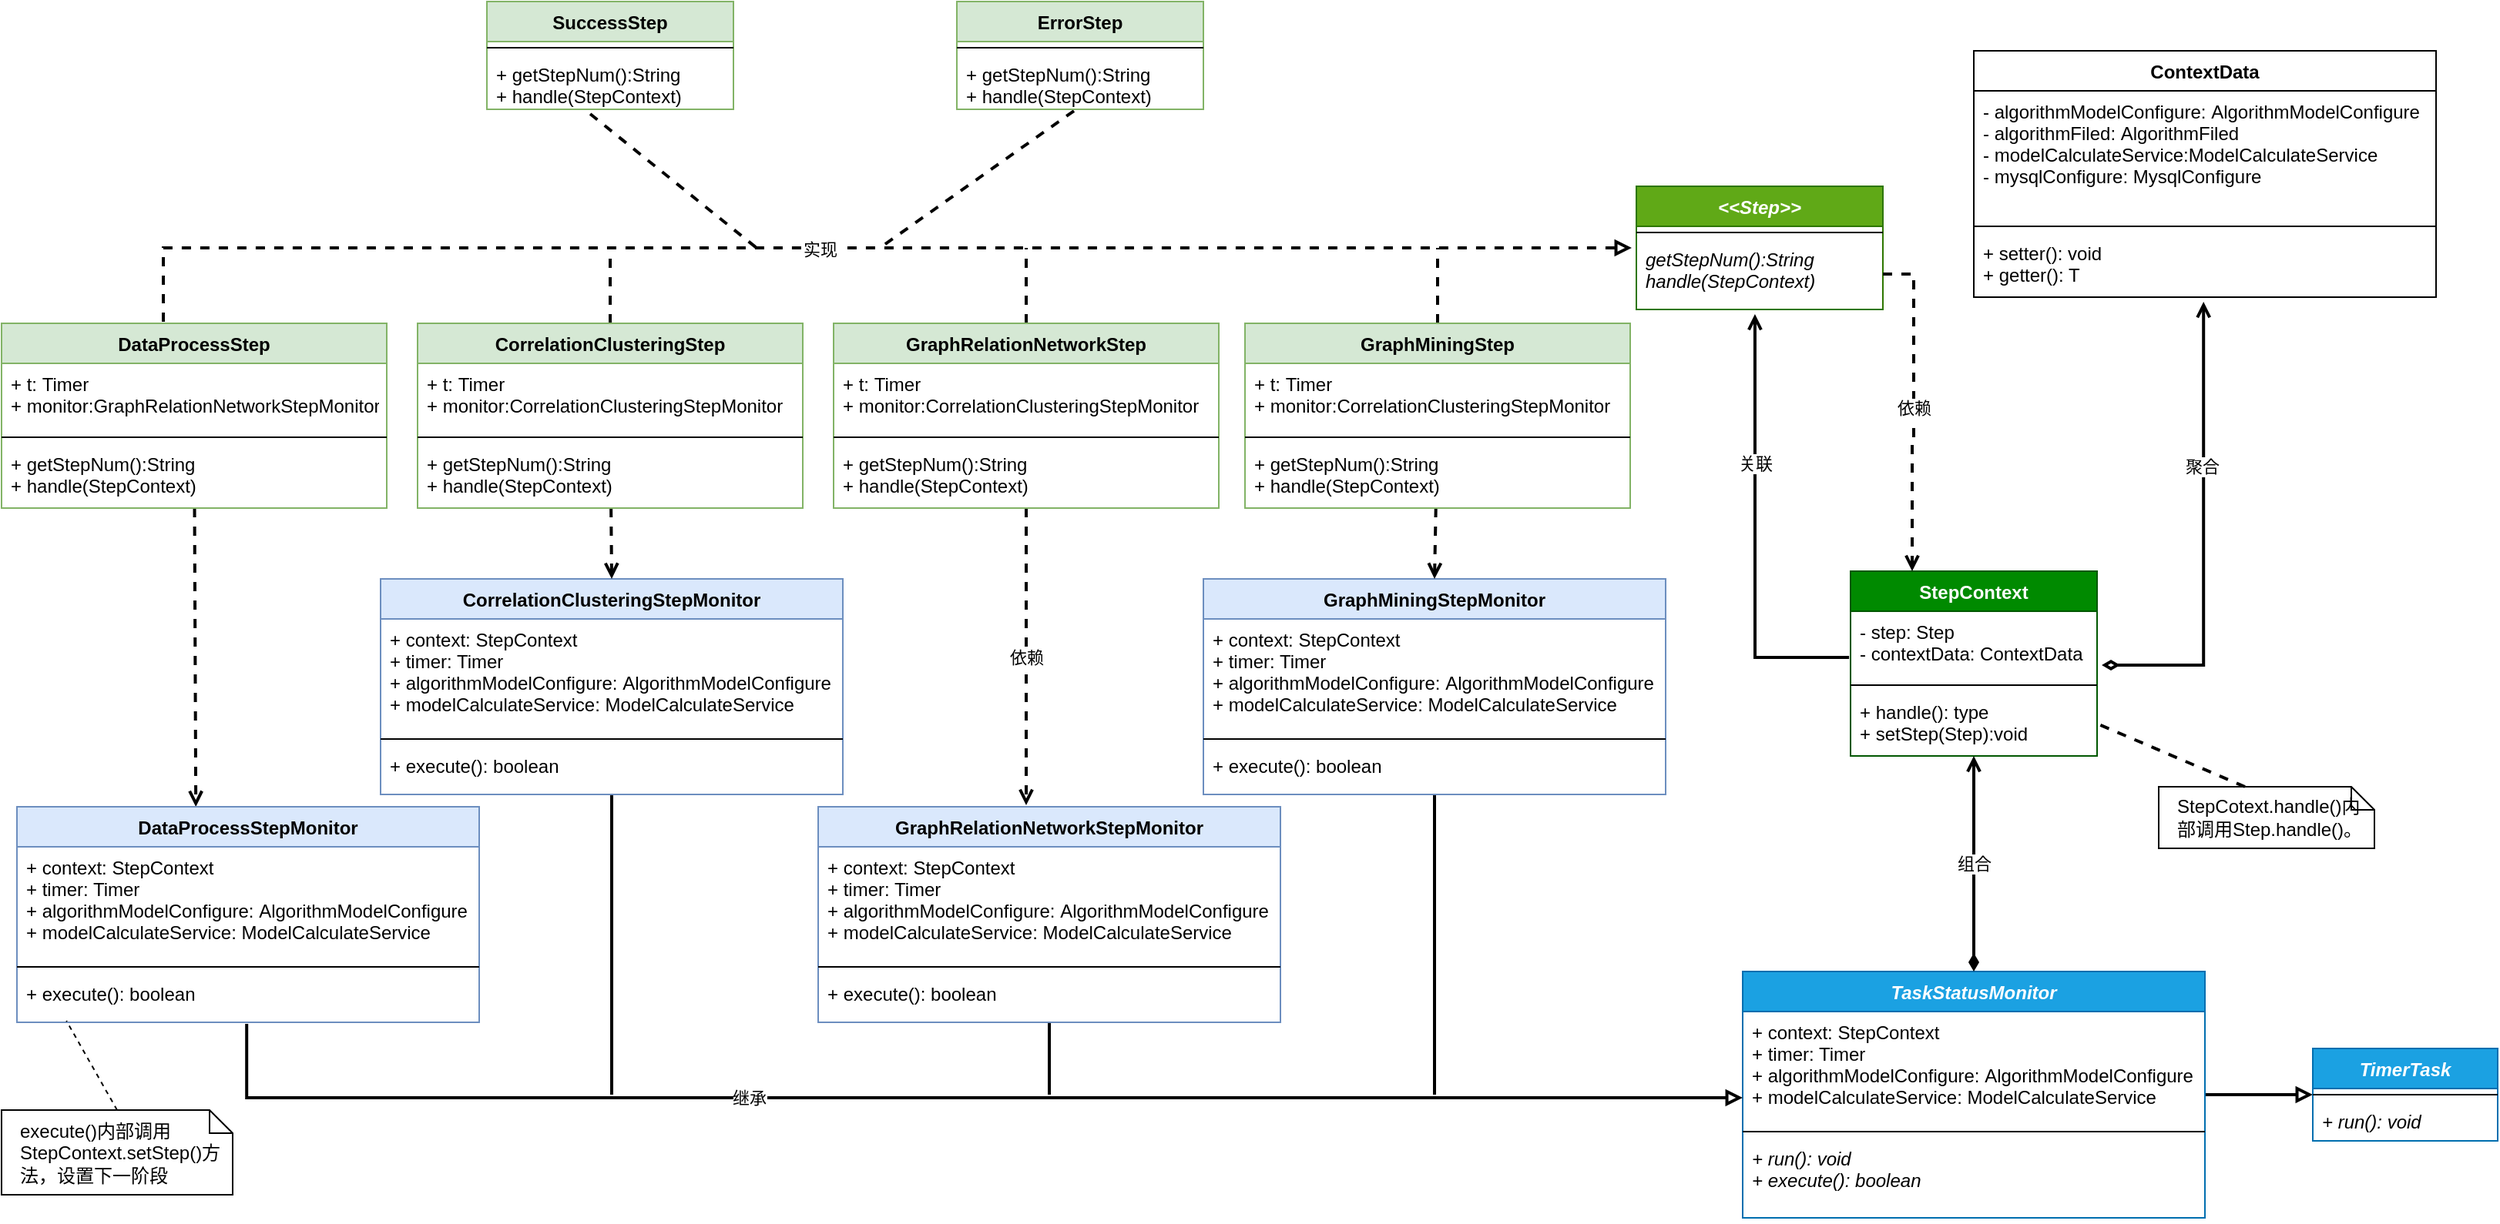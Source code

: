 <mxfile version="12.9.11" type="github">
  <diagram id="ayey3KlVrD0ILfc367-J" name="第 1 页">
    <mxGraphModel dx="786" dy="514" grid="1" gridSize="10" guides="1" tooltips="1" connect="1" arrows="1" fold="1" page="1" pageScale="1" pageWidth="827" pageHeight="1169" math="0" shadow="0">
      <root>
        <mxCell id="0" />
        <mxCell id="1" parent="0" />
        <mxCell id="JtvI3fdrLGXxT-ijpQSm-1" style="rounded=0;orthogonalLoop=1;jettySize=auto;html=1;dashed=1;endArrow=block;endFill=0;strokeWidth=2;edgeStyle=orthogonalEdgeStyle;exitX=0.42;exitY=-0.008;exitDx=0;exitDy=0;exitPerimeter=0;entryX=-0.019;entryY=0.109;entryDx=0;entryDy=0;entryPerimeter=0;" edge="1" parent="1" source="JtvI3fdrLGXxT-ijpQSm-45" target="JtvI3fdrLGXxT-ijpQSm-27">
          <mxGeometry relative="1" as="geometry">
            <mxPoint x="130" y="160" as="sourcePoint" />
            <Array as="points">
              <mxPoint x="125" y="220" />
            </Array>
            <mxPoint x="1050" y="220" as="targetPoint" />
          </mxGeometry>
        </mxCell>
        <mxCell id="JtvI3fdrLGXxT-ijpQSm-126" value="实现" style="edgeLabel;html=1;align=center;verticalAlign=middle;resizable=0;points=[];" vertex="1" connectable="0" parent="JtvI3fdrLGXxT-ijpQSm-1">
          <mxGeometry x="0.345" y="4" relative="1" as="geometry">
            <mxPoint x="-199.96" y="4.65" as="offset" />
          </mxGeometry>
        </mxCell>
        <mxCell id="JtvI3fdrLGXxT-ijpQSm-2" value="关联" style="rounded=0;orthogonalLoop=1;jettySize=auto;html=1;entryX=0.481;entryY=1.065;entryDx=0;entryDy=0;endArrow=open;endFill=0;exitX=-0.006;exitY=0.682;exitDx=0;exitDy=0;startArrow=none;startFill=0;strokeWidth=2;exitPerimeter=0;entryPerimeter=0;edgeStyle=orthogonalEdgeStyle;" edge="1" parent="1" source="JtvI3fdrLGXxT-ijpQSm-29" target="JtvI3fdrLGXxT-ijpQSm-27">
          <mxGeometry x="0.317" relative="1" as="geometry">
            <mxPoint x="1161" y="75" as="sourcePoint" />
            <mxPoint x="640" y="99" as="targetPoint" />
            <Array as="points">
              <mxPoint x="1158" y="486" />
            </Array>
            <mxPoint as="offset" />
          </mxGeometry>
        </mxCell>
        <mxCell id="JtvI3fdrLGXxT-ijpQSm-3" style="rounded=0;orthogonalLoop=1;jettySize=auto;html=1;startArrow=diamondThin;startFill=0;endArrow=open;endFill=0;strokeWidth=2;entryX=0.497;entryY=1.071;entryDx=0;entryDy=0;entryPerimeter=0;exitX=1.019;exitY=0.795;exitDx=0;exitDy=0;exitPerimeter=0;edgeStyle=orthogonalEdgeStyle;" edge="1" parent="1" source="JtvI3fdrLGXxT-ijpQSm-29" target="JtvI3fdrLGXxT-ijpQSm-35">
          <mxGeometry relative="1" as="geometry">
            <mxPoint x="1420" y="500" as="sourcePoint" />
            <mxPoint x="1450" y="250" as="targetPoint" />
            <Array as="points">
              <mxPoint x="1449" y="491" />
            </Array>
          </mxGeometry>
        </mxCell>
        <mxCell id="JtvI3fdrLGXxT-ijpQSm-125" value="聚合" style="edgeLabel;html=1;align=center;verticalAlign=middle;resizable=0;points=[];" vertex="1" connectable="0" parent="JtvI3fdrLGXxT-ijpQSm-3">
          <mxGeometry x="0.291" y="1" relative="1" as="geometry">
            <mxPoint as="offset" />
          </mxGeometry>
        </mxCell>
        <mxCell id="JtvI3fdrLGXxT-ijpQSm-5" style="edgeStyle=orthogonalEdgeStyle;rounded=0;orthogonalLoop=1;jettySize=auto;html=1;dashed=1;startArrow=none;startFill=0;endArrow=none;endFill=0;strokeWidth=2;" edge="1" parent="1" source="JtvI3fdrLGXxT-ijpQSm-70">
          <mxGeometry relative="1" as="geometry">
            <mxPoint x="415" y="220" as="targetPoint" />
          </mxGeometry>
        </mxCell>
        <mxCell id="JtvI3fdrLGXxT-ijpQSm-9" style="edgeStyle=orthogonalEdgeStyle;rounded=0;orthogonalLoop=1;jettySize=auto;html=1;startArrow=none;startFill=0;endArrow=none;endFill=0;strokeWidth=2;dashed=1;exitX=0.5;exitY=0;exitDx=0;exitDy=0;" edge="1" parent="1" source="JtvI3fdrLGXxT-ijpQSm-74">
          <mxGeometry relative="1" as="geometry">
            <mxPoint x="685" y="220" as="targetPoint" />
          </mxGeometry>
        </mxCell>
        <mxCell id="JtvI3fdrLGXxT-ijpQSm-13" style="edgeStyle=orthogonalEdgeStyle;rounded=0;orthogonalLoop=1;jettySize=auto;html=1;dashed=1;startArrow=none;startFill=0;endArrow=none;endFill=0;strokeWidth=2;exitX=0.5;exitY=0;exitDx=0;exitDy=0;" edge="1" parent="1" source="JtvI3fdrLGXxT-ijpQSm-78">
          <mxGeometry relative="1" as="geometry">
            <mxPoint x="952" y="220" as="targetPoint" />
          </mxGeometry>
        </mxCell>
        <mxCell id="JtvI3fdrLGXxT-ijpQSm-17" style="rounded=0;orthogonalLoop=1;jettySize=auto;html=1;dashed=1;startArrow=none;startFill=0;endArrow=none;endFill=0;strokeWidth=2;exitX=0.419;exitY=1.083;exitDx=0;exitDy=0;exitPerimeter=0;" edge="1" parent="1" source="JtvI3fdrLGXxT-ijpQSm-20">
          <mxGeometry relative="1" as="geometry">
            <mxPoint x="510" y="220" as="targetPoint" />
          </mxGeometry>
        </mxCell>
        <mxCell id="JtvI3fdrLGXxT-ijpQSm-18" value="SuccessStep" style="swimlane;fontStyle=1;align=center;verticalAlign=top;childLayout=stackLayout;horizontal=1;startSize=26;horizontalStack=0;resizeParent=1;resizeParentMax=0;resizeLast=0;collapsible=1;marginBottom=0;fillColor=#d5e8d4;strokeColor=#82b366;" vertex="1" parent="1">
          <mxGeometry x="335" y="60" width="160" height="70" as="geometry" />
        </mxCell>
        <mxCell id="JtvI3fdrLGXxT-ijpQSm-19" value="" style="line;strokeWidth=1;fillColor=none;align=left;verticalAlign=middle;spacingTop=-1;spacingLeft=3;spacingRight=3;rotatable=0;labelPosition=right;points=[];portConstraint=eastwest;" vertex="1" parent="JtvI3fdrLGXxT-ijpQSm-18">
          <mxGeometry y="26" width="160" height="8" as="geometry" />
        </mxCell>
        <mxCell id="JtvI3fdrLGXxT-ijpQSm-20" value="+ getStepNum():String&#xa;+ handle(StepContext)" style="text;strokeColor=none;fillColor=none;align=left;verticalAlign=top;spacingLeft=4;spacingRight=4;overflow=hidden;rotatable=0;points=[[0,0.5],[1,0.5]];portConstraint=eastwest;" vertex="1" parent="JtvI3fdrLGXxT-ijpQSm-18">
          <mxGeometry y="34" width="160" height="36" as="geometry" />
        </mxCell>
        <mxCell id="JtvI3fdrLGXxT-ijpQSm-21" style="rounded=0;orthogonalLoop=1;jettySize=auto;html=1;dashed=1;startArrow=none;startFill=0;endArrow=none;endFill=0;strokeWidth=2;exitX=0.475;exitY=1.028;exitDx=0;exitDy=0;exitPerimeter=0;" edge="1" parent="1" source="JtvI3fdrLGXxT-ijpQSm-24">
          <mxGeometry relative="1" as="geometry">
            <mxPoint x="590" y="220" as="targetPoint" />
            <mxPoint x="814" y="133" as="sourcePoint" />
          </mxGeometry>
        </mxCell>
        <mxCell id="JtvI3fdrLGXxT-ijpQSm-22" value="ErrorStep" style="swimlane;fontStyle=1;align=center;verticalAlign=top;childLayout=stackLayout;horizontal=1;startSize=26;horizontalStack=0;resizeParent=1;resizeParentMax=0;resizeLast=0;collapsible=1;marginBottom=0;fillColor=#d5e8d4;strokeColor=#82b366;" vertex="1" parent="1">
          <mxGeometry x="640" y="60" width="160" height="70" as="geometry" />
        </mxCell>
        <mxCell id="JtvI3fdrLGXxT-ijpQSm-23" value="" style="line;strokeWidth=1;fillColor=none;align=left;verticalAlign=middle;spacingTop=-1;spacingLeft=3;spacingRight=3;rotatable=0;labelPosition=right;points=[];portConstraint=eastwest;" vertex="1" parent="JtvI3fdrLGXxT-ijpQSm-22">
          <mxGeometry y="26" width="160" height="8" as="geometry" />
        </mxCell>
        <mxCell id="JtvI3fdrLGXxT-ijpQSm-24" value="+ getStepNum():String&#xa;+ handle(StepContext)" style="text;strokeColor=none;fillColor=none;align=left;verticalAlign=top;spacingLeft=4;spacingRight=4;overflow=hidden;rotatable=0;points=[[0,0.5],[1,0.5]];portConstraint=eastwest;" vertex="1" parent="JtvI3fdrLGXxT-ijpQSm-22">
          <mxGeometry y="34" width="160" height="36" as="geometry" />
        </mxCell>
        <mxCell id="JtvI3fdrLGXxT-ijpQSm-25" value="&lt;&lt;Step&gt;&gt;" style="swimlane;fontStyle=3;align=center;verticalAlign=top;childLayout=stackLayout;horizontal=1;startSize=26;horizontalStack=0;resizeParent=1;resizeParentMax=0;resizeLast=0;collapsible=1;marginBottom=0;fillColor=#60a917;strokeColor=#2D7600;fontColor=#ffffff;" vertex="1" parent="1">
          <mxGeometry x="1081" y="180" width="160" height="80" as="geometry" />
        </mxCell>
        <mxCell id="JtvI3fdrLGXxT-ijpQSm-26" value="" style="line;strokeWidth=1;fillColor=none;align=left;verticalAlign=middle;spacingTop=-1;spacingLeft=3;spacingRight=3;rotatable=0;labelPosition=right;points=[];portConstraint=eastwest;" vertex="1" parent="JtvI3fdrLGXxT-ijpQSm-25">
          <mxGeometry y="26" width="160" height="8" as="geometry" />
        </mxCell>
        <mxCell id="JtvI3fdrLGXxT-ijpQSm-27" value="getStepNum():String&#xa;handle(StepContext)" style="text;strokeColor=none;fillColor=none;align=left;verticalAlign=top;spacingLeft=4;spacingRight=4;overflow=hidden;rotatable=0;points=[[0,0.5],[1,0.5]];portConstraint=eastwest;fontStyle=2" vertex="1" parent="JtvI3fdrLGXxT-ijpQSm-25">
          <mxGeometry y="34" width="160" height="46" as="geometry" />
        </mxCell>
        <mxCell id="JtvI3fdrLGXxT-ijpQSm-28" value="StepContext" style="swimlane;fontStyle=1;align=center;verticalAlign=top;childLayout=stackLayout;horizontal=1;startSize=26;horizontalStack=0;resizeParent=1;resizeParentMax=0;resizeLast=0;collapsible=1;marginBottom=0;fillColor=#008a00;strokeColor=#005700;fontColor=#ffffff;" vertex="1" parent="1">
          <mxGeometry x="1220" y="430" width="160" height="120" as="geometry" />
        </mxCell>
        <mxCell id="JtvI3fdrLGXxT-ijpQSm-29" value="- step: Step&#xa;- contextData: ContextData" style="text;strokeColor=none;fillColor=none;align=left;verticalAlign=top;spacingLeft=4;spacingRight=4;overflow=hidden;rotatable=0;points=[[0,0.5],[1,0.5]];portConstraint=eastwest;" vertex="1" parent="JtvI3fdrLGXxT-ijpQSm-28">
          <mxGeometry y="26" width="160" height="44" as="geometry" />
        </mxCell>
        <mxCell id="JtvI3fdrLGXxT-ijpQSm-30" value="" style="line;strokeWidth=1;fillColor=none;align=left;verticalAlign=middle;spacingTop=-1;spacingLeft=3;spacingRight=3;rotatable=0;labelPosition=right;points=[];portConstraint=eastwest;" vertex="1" parent="JtvI3fdrLGXxT-ijpQSm-28">
          <mxGeometry y="70" width="160" height="8" as="geometry" />
        </mxCell>
        <mxCell id="JtvI3fdrLGXxT-ijpQSm-31" value="+ handle(): type&#xa;+ setStep(Step):void" style="text;strokeColor=none;fillColor=none;align=left;verticalAlign=top;spacingLeft=4;spacingRight=4;overflow=hidden;rotatable=0;points=[[0,0.5],[1,0.5]];portConstraint=eastwest;" vertex="1" parent="JtvI3fdrLGXxT-ijpQSm-28">
          <mxGeometry y="78" width="160" height="42" as="geometry" />
        </mxCell>
        <mxCell id="JtvI3fdrLGXxT-ijpQSm-32" value="ContextData" style="swimlane;fontStyle=1;align=center;verticalAlign=top;childLayout=stackLayout;horizontal=1;startSize=26;horizontalStack=0;resizeParent=1;resizeParentMax=0;resizeLast=0;collapsible=1;marginBottom=0;" vertex="1" parent="1">
          <mxGeometry x="1300" y="92" width="300" height="160" as="geometry" />
        </mxCell>
        <mxCell id="JtvI3fdrLGXxT-ijpQSm-33" value="- algorithmModelConfigure: AlgorithmModelConfigure&#xa;- algorithmFiled: AlgorithmFiled&#xa;- modelCalculateService:ModelCalculateService&#xa;- mysqlConfigure: MysqlConfigure" style="text;strokeColor=none;fillColor=none;align=left;verticalAlign=top;spacingLeft=4;spacingRight=4;overflow=hidden;rotatable=0;points=[[0,0.5],[1,0.5]];portConstraint=eastwest;" vertex="1" parent="JtvI3fdrLGXxT-ijpQSm-32">
          <mxGeometry y="26" width="300" height="84" as="geometry" />
        </mxCell>
        <mxCell id="JtvI3fdrLGXxT-ijpQSm-34" value="" style="line;strokeWidth=1;fillColor=none;align=left;verticalAlign=middle;spacingTop=-1;spacingLeft=3;spacingRight=3;rotatable=0;labelPosition=right;points=[];portConstraint=eastwest;" vertex="1" parent="JtvI3fdrLGXxT-ijpQSm-32">
          <mxGeometry y="110" width="300" height="8" as="geometry" />
        </mxCell>
        <mxCell id="JtvI3fdrLGXxT-ijpQSm-35" value="+ setter(): void&#xa;+ getter(): T" style="text;strokeColor=none;fillColor=none;align=left;verticalAlign=top;spacingLeft=4;spacingRight=4;overflow=hidden;rotatable=0;points=[[0,0.5],[1,0.5]];portConstraint=eastwest;" vertex="1" parent="JtvI3fdrLGXxT-ijpQSm-32">
          <mxGeometry y="118" width="300" height="42" as="geometry" />
        </mxCell>
        <mxCell id="JtvI3fdrLGXxT-ijpQSm-117" style="edgeStyle=orthogonalEdgeStyle;rounded=0;orthogonalLoop=1;jettySize=auto;html=1;entryX=0;entryY=0.5;entryDx=0;entryDy=0;endArrow=block;endFill=0;strokeWidth=2;" edge="1" parent="1" source="JtvI3fdrLGXxT-ijpQSm-36" target="JtvI3fdrLGXxT-ijpQSm-40">
          <mxGeometry relative="1" as="geometry" />
        </mxCell>
        <mxCell id="JtvI3fdrLGXxT-ijpQSm-36" value="TaskStatusMonitor" style="swimlane;fontStyle=3;align=center;verticalAlign=top;childLayout=stackLayout;horizontal=1;startSize=26;horizontalStack=0;resizeParent=1;resizeParentMax=0;resizeLast=0;collapsible=1;marginBottom=0;fillColor=#1ba1e2;strokeColor=#006EAF;fontColor=#ffffff;" vertex="1" parent="1">
          <mxGeometry x="1150" y="690" width="300" height="160" as="geometry" />
        </mxCell>
        <mxCell id="JtvI3fdrLGXxT-ijpQSm-37" value="+ context: StepContext&#xa;+ timer: Timer&#xa;+ algorithmModelConfigure: AlgorithmModelConfigure&#xa;+ modelCalculateService: ModelCalculateService" style="text;strokeColor=none;fillColor=none;align=left;verticalAlign=top;spacingLeft=4;spacingRight=4;overflow=hidden;rotatable=0;points=[[0,0.5],[1,0.5]];portConstraint=eastwest;fontStyle=0" vertex="1" parent="JtvI3fdrLGXxT-ijpQSm-36">
          <mxGeometry y="26" width="300" height="74" as="geometry" />
        </mxCell>
        <mxCell id="JtvI3fdrLGXxT-ijpQSm-38" value="" style="line;strokeWidth=1;fillColor=none;align=left;verticalAlign=middle;spacingTop=-1;spacingLeft=3;spacingRight=3;rotatable=0;labelPosition=right;points=[];portConstraint=eastwest;" vertex="1" parent="JtvI3fdrLGXxT-ijpQSm-36">
          <mxGeometry y="100" width="300" height="8" as="geometry" />
        </mxCell>
        <mxCell id="JtvI3fdrLGXxT-ijpQSm-39" value="+ run(): void&#xa;+ execute(): boolean" style="text;strokeColor=none;fillColor=none;align=left;verticalAlign=top;spacingLeft=4;spacingRight=4;overflow=hidden;rotatable=0;points=[[0,0.5],[1,0.5]];portConstraint=eastwest;fontStyle=2" vertex="1" parent="JtvI3fdrLGXxT-ijpQSm-36">
          <mxGeometry y="108" width="300" height="52" as="geometry" />
        </mxCell>
        <mxCell id="JtvI3fdrLGXxT-ijpQSm-40" value="TimerTask" style="swimlane;fontStyle=3;align=center;verticalAlign=top;childLayout=stackLayout;horizontal=1;startSize=26;horizontalStack=0;resizeParent=1;resizeParentMax=0;resizeLast=0;collapsible=1;marginBottom=0;fillColor=#1ba1e2;strokeColor=#006EAF;fontColor=#ffffff;" vertex="1" parent="1">
          <mxGeometry x="1520" y="740" width="120" height="60" as="geometry" />
        </mxCell>
        <mxCell id="JtvI3fdrLGXxT-ijpQSm-41" value="" style="line;strokeWidth=1;fillColor=none;align=left;verticalAlign=middle;spacingTop=-1;spacingLeft=3;spacingRight=3;rotatable=0;labelPosition=right;points=[];portConstraint=eastwest;" vertex="1" parent="JtvI3fdrLGXxT-ijpQSm-40">
          <mxGeometry y="26" width="120" height="8" as="geometry" />
        </mxCell>
        <mxCell id="JtvI3fdrLGXxT-ijpQSm-42" value="+ run(): void" style="text;strokeColor=none;fillColor=none;align=left;verticalAlign=top;spacingLeft=4;spacingRight=4;overflow=hidden;rotatable=0;points=[[0,0.5],[1,0.5]];portConstraint=eastwest;fontStyle=2" vertex="1" parent="JtvI3fdrLGXxT-ijpQSm-40">
          <mxGeometry y="34" width="120" height="26" as="geometry" />
        </mxCell>
        <mxCell id="JtvI3fdrLGXxT-ijpQSm-43" value="组合" style="rounded=0;orthogonalLoop=1;jettySize=auto;html=1;entryX=0.5;entryY=1;entryDx=0;entryDy=0;entryPerimeter=0;startArrow=diamondThin;startFill=1;endArrow=open;endFill=0;strokeWidth=2;exitX=0.5;exitY=0;exitDx=0;exitDy=0;edgeStyle=orthogonalEdgeStyle;" edge="1" parent="1" source="JtvI3fdrLGXxT-ijpQSm-36" target="JtvI3fdrLGXxT-ijpQSm-31">
          <mxGeometry relative="1" as="geometry">
            <Array as="points">
              <mxPoint x="1300" y="620" />
              <mxPoint x="1300" y="620" />
            </Array>
          </mxGeometry>
        </mxCell>
        <mxCell id="JtvI3fdrLGXxT-ijpQSm-44" style="rounded=0;orthogonalLoop=1;jettySize=auto;html=1;startArrow=none;startFill=0;endArrow=block;endFill=0;strokeWidth=2;exitX=0.497;exitY=1.031;exitDx=0;exitDy=0;exitPerimeter=0;entryX=0;entryY=0.757;entryDx=0;entryDy=0;entryPerimeter=0;edgeStyle=orthogonalEdgeStyle;" edge="1" parent="1" source="JtvI3fdrLGXxT-ijpQSm-52" target="JtvI3fdrLGXxT-ijpQSm-37">
          <mxGeometry relative="1" as="geometry">
            <mxPoint x="168" y="683" as="sourcePoint" />
            <mxPoint x="1150" y="780" as="targetPoint" />
          </mxGeometry>
        </mxCell>
        <mxCell id="JtvI3fdrLGXxT-ijpQSm-127" value="继承" style="edgeLabel;html=1;align=center;verticalAlign=middle;resizable=0;points=[];" vertex="1" connectable="0" parent="JtvI3fdrLGXxT-ijpQSm-44">
          <mxGeometry x="-0.266" relative="1" as="geometry">
            <mxPoint as="offset" />
          </mxGeometry>
        </mxCell>
        <mxCell id="JtvI3fdrLGXxT-ijpQSm-113" style="edgeStyle=none;rounded=0;orthogonalLoop=1;jettySize=auto;html=1;dashed=1;endArrow=open;endFill=0;strokeWidth=2;entryX=0.387;entryY=0;entryDx=0;entryDy=0;entryPerimeter=0;" edge="1" parent="1" source="JtvI3fdrLGXxT-ijpQSm-45" target="JtvI3fdrLGXxT-ijpQSm-49">
          <mxGeometry relative="1" as="geometry" />
        </mxCell>
        <mxCell id="JtvI3fdrLGXxT-ijpQSm-45" value="DataProcessStep" style="swimlane;fontStyle=1;align=center;verticalAlign=top;childLayout=stackLayout;horizontal=1;startSize=26;horizontalStack=0;resizeParent=1;resizeParentMax=0;resizeLast=0;collapsible=1;marginBottom=0;fillColor=#d5e8d4;strokeColor=#82b366;" vertex="1" parent="1">
          <mxGeometry x="20" y="269" width="250" height="120" as="geometry" />
        </mxCell>
        <mxCell id="JtvI3fdrLGXxT-ijpQSm-46" value="+ t: Timer&#xa;+ monitor:GraphRelationNetworkStepMonitor&#xa;" style="text;strokeColor=none;fillColor=none;align=left;verticalAlign=top;spacingLeft=4;spacingRight=4;overflow=hidden;rotatable=0;points=[[0,0.5],[1,0.5]];portConstraint=eastwest;" vertex="1" parent="JtvI3fdrLGXxT-ijpQSm-45">
          <mxGeometry y="26" width="250" height="44" as="geometry" />
        </mxCell>
        <mxCell id="JtvI3fdrLGXxT-ijpQSm-47" value="" style="line;strokeWidth=1;fillColor=none;align=left;verticalAlign=middle;spacingTop=-1;spacingLeft=3;spacingRight=3;rotatable=0;labelPosition=right;points=[];portConstraint=eastwest;" vertex="1" parent="JtvI3fdrLGXxT-ijpQSm-45">
          <mxGeometry y="70" width="250" height="8" as="geometry" />
        </mxCell>
        <mxCell id="JtvI3fdrLGXxT-ijpQSm-48" value="+ getStepNum():String&#xa;+ handle(StepContext)" style="text;strokeColor=none;fillColor=none;align=left;verticalAlign=top;spacingLeft=4;spacingRight=4;overflow=hidden;rotatable=0;points=[[0,0.5],[1,0.5]];portConstraint=eastwest;" vertex="1" parent="JtvI3fdrLGXxT-ijpQSm-45">
          <mxGeometry y="78" width="250" height="42" as="geometry" />
        </mxCell>
        <mxCell id="JtvI3fdrLGXxT-ijpQSm-49" value="DataProcessStepMonitor" style="swimlane;fontStyle=1;align=center;verticalAlign=top;childLayout=stackLayout;horizontal=1;startSize=26;horizontalStack=0;resizeParent=1;resizeParentMax=0;resizeLast=0;collapsible=1;marginBottom=0;fillColor=#dae8fc;strokeColor=#6c8ebf;" vertex="1" parent="1">
          <mxGeometry x="30" y="583" width="300" height="140" as="geometry" />
        </mxCell>
        <mxCell id="JtvI3fdrLGXxT-ijpQSm-50" value="+ context: StepContext&#xa;+ timer: Timer&#xa;+ algorithmModelConfigure: AlgorithmModelConfigure&#xa;+ modelCalculateService: ModelCalculateService" style="text;strokeColor=none;fillColor=none;align=left;verticalAlign=top;spacingLeft=4;spacingRight=4;overflow=hidden;rotatable=0;points=[[0,0.5],[1,0.5]];portConstraint=eastwest;" vertex="1" parent="JtvI3fdrLGXxT-ijpQSm-49">
          <mxGeometry y="26" width="300" height="74" as="geometry" />
        </mxCell>
        <mxCell id="JtvI3fdrLGXxT-ijpQSm-51" value="" style="line;strokeWidth=1;fillColor=none;align=left;verticalAlign=middle;spacingTop=-1;spacingLeft=3;spacingRight=3;rotatable=0;labelPosition=right;points=[];portConstraint=eastwest;" vertex="1" parent="JtvI3fdrLGXxT-ijpQSm-49">
          <mxGeometry y="100" width="300" height="8" as="geometry" />
        </mxCell>
        <mxCell id="JtvI3fdrLGXxT-ijpQSm-52" value="+ execute(): boolean" style="text;strokeColor=none;fillColor=none;align=left;verticalAlign=top;spacingLeft=4;spacingRight=4;overflow=hidden;rotatable=0;points=[[0,0.5],[1,0.5]];portConstraint=eastwest;" vertex="1" parent="JtvI3fdrLGXxT-ijpQSm-49">
          <mxGeometry y="108" width="300" height="32" as="geometry" />
        </mxCell>
        <mxCell id="JtvI3fdrLGXxT-ijpQSm-104" style="edgeStyle=none;rounded=0;orthogonalLoop=1;jettySize=auto;html=1;endArrow=none;endFill=0;strokeWidth=2;" edge="1" parent="1" source="JtvI3fdrLGXxT-ijpQSm-54">
          <mxGeometry relative="1" as="geometry">
            <mxPoint x="416" y="770" as="targetPoint" />
          </mxGeometry>
        </mxCell>
        <mxCell id="JtvI3fdrLGXxT-ijpQSm-54" value="CorrelationClusteringStepMonitor" style="swimlane;fontStyle=1;align=center;verticalAlign=top;childLayout=stackLayout;horizontal=1;startSize=26;horizontalStack=0;resizeParent=1;resizeParentMax=0;resizeLast=0;collapsible=1;marginBottom=0;fillColor=#dae8fc;strokeColor=#6c8ebf;" vertex="1" parent="1">
          <mxGeometry x="266" y="435" width="300" height="140" as="geometry" />
        </mxCell>
        <mxCell id="JtvI3fdrLGXxT-ijpQSm-55" value="+ context: StepContext&#xa;+ timer: Timer&#xa;+ algorithmModelConfigure: AlgorithmModelConfigure&#xa;+ modelCalculateService: ModelCalculateService" style="text;strokeColor=none;fillColor=none;align=left;verticalAlign=top;spacingLeft=4;spacingRight=4;overflow=hidden;rotatable=0;points=[[0,0.5],[1,0.5]];portConstraint=eastwest;" vertex="1" parent="JtvI3fdrLGXxT-ijpQSm-54">
          <mxGeometry y="26" width="300" height="74" as="geometry" />
        </mxCell>
        <mxCell id="JtvI3fdrLGXxT-ijpQSm-56" value="" style="line;strokeWidth=1;fillColor=none;align=left;verticalAlign=middle;spacingTop=-1;spacingLeft=3;spacingRight=3;rotatable=0;labelPosition=right;points=[];portConstraint=eastwest;" vertex="1" parent="JtvI3fdrLGXxT-ijpQSm-54">
          <mxGeometry y="100" width="300" height="8" as="geometry" />
        </mxCell>
        <mxCell id="JtvI3fdrLGXxT-ijpQSm-57" value="+ execute(): boolean" style="text;strokeColor=none;fillColor=none;align=left;verticalAlign=top;spacingLeft=4;spacingRight=4;overflow=hidden;rotatable=0;points=[[0,0.5],[1,0.5]];portConstraint=eastwest;" vertex="1" parent="JtvI3fdrLGXxT-ijpQSm-54">
          <mxGeometry y="108" width="300" height="32" as="geometry" />
        </mxCell>
        <mxCell id="JtvI3fdrLGXxT-ijpQSm-105" style="edgeStyle=none;rounded=0;orthogonalLoop=1;jettySize=auto;html=1;endArrow=none;endFill=0;strokeWidth=2;" edge="1" parent="1" source="JtvI3fdrLGXxT-ijpQSm-59">
          <mxGeometry relative="1" as="geometry">
            <mxPoint x="700" y="770" as="targetPoint" />
          </mxGeometry>
        </mxCell>
        <mxCell id="JtvI3fdrLGXxT-ijpQSm-59" value="GraphRelationNetworkStepMonitor" style="swimlane;fontStyle=1;align=center;verticalAlign=top;childLayout=stackLayout;horizontal=1;startSize=26;horizontalStack=0;resizeParent=1;resizeParentMax=0;resizeLast=0;collapsible=1;marginBottom=0;fillColor=#dae8fc;strokeColor=#6c8ebf;" vertex="1" parent="1">
          <mxGeometry x="550" y="583" width="300" height="140" as="geometry" />
        </mxCell>
        <mxCell id="JtvI3fdrLGXxT-ijpQSm-60" value="+ context: StepContext&#xa;+ timer: Timer&#xa;+ algorithmModelConfigure: AlgorithmModelConfigure&#xa;+ modelCalculateService: ModelCalculateService" style="text;strokeColor=none;fillColor=none;align=left;verticalAlign=top;spacingLeft=4;spacingRight=4;overflow=hidden;rotatable=0;points=[[0,0.5],[1,0.5]];portConstraint=eastwest;" vertex="1" parent="JtvI3fdrLGXxT-ijpQSm-59">
          <mxGeometry y="26" width="300" height="74" as="geometry" />
        </mxCell>
        <mxCell id="JtvI3fdrLGXxT-ijpQSm-61" value="" style="line;strokeWidth=1;fillColor=none;align=left;verticalAlign=middle;spacingTop=-1;spacingLeft=3;spacingRight=3;rotatable=0;labelPosition=right;points=[];portConstraint=eastwest;" vertex="1" parent="JtvI3fdrLGXxT-ijpQSm-59">
          <mxGeometry y="100" width="300" height="8" as="geometry" />
        </mxCell>
        <mxCell id="JtvI3fdrLGXxT-ijpQSm-62" value="+ execute(): boolean" style="text;strokeColor=none;fillColor=none;align=left;verticalAlign=top;spacingLeft=4;spacingRight=4;overflow=hidden;rotatable=0;points=[[0,0.5],[1,0.5]];portConstraint=eastwest;" vertex="1" parent="JtvI3fdrLGXxT-ijpQSm-59">
          <mxGeometry y="108" width="300" height="32" as="geometry" />
        </mxCell>
        <mxCell id="JtvI3fdrLGXxT-ijpQSm-106" style="edgeStyle=none;rounded=0;orthogonalLoop=1;jettySize=auto;html=1;endArrow=none;endFill=0;strokeWidth=2;" edge="1" parent="1" source="JtvI3fdrLGXxT-ijpQSm-64">
          <mxGeometry relative="1" as="geometry">
            <mxPoint x="950" y="770" as="targetPoint" />
          </mxGeometry>
        </mxCell>
        <mxCell id="JtvI3fdrLGXxT-ijpQSm-64" value="GraphMiningStepMonitor" style="swimlane;fontStyle=1;align=center;verticalAlign=top;childLayout=stackLayout;horizontal=1;startSize=26;horizontalStack=0;resizeParent=1;resizeParentMax=0;resizeLast=0;collapsible=1;marginBottom=0;fillColor=#dae8fc;strokeColor=#6c8ebf;" vertex="1" parent="1">
          <mxGeometry x="800" y="435" width="300" height="140" as="geometry" />
        </mxCell>
        <mxCell id="JtvI3fdrLGXxT-ijpQSm-65" value="+ context: StepContext&#xa;+ timer: Timer&#xa;+ algorithmModelConfigure: AlgorithmModelConfigure&#xa;+ modelCalculateService: ModelCalculateService" style="text;strokeColor=none;fillColor=none;align=left;verticalAlign=top;spacingLeft=4;spacingRight=4;overflow=hidden;rotatable=0;points=[[0,0.5],[1,0.5]];portConstraint=eastwest;" vertex="1" parent="JtvI3fdrLGXxT-ijpQSm-64">
          <mxGeometry y="26" width="300" height="74" as="geometry" />
        </mxCell>
        <mxCell id="JtvI3fdrLGXxT-ijpQSm-66" value="" style="line;strokeWidth=1;fillColor=none;align=left;verticalAlign=middle;spacingTop=-1;spacingLeft=3;spacingRight=3;rotatable=0;labelPosition=right;points=[];portConstraint=eastwest;" vertex="1" parent="JtvI3fdrLGXxT-ijpQSm-64">
          <mxGeometry y="100" width="300" height="8" as="geometry" />
        </mxCell>
        <mxCell id="JtvI3fdrLGXxT-ijpQSm-67" value="+ execute(): boolean" style="text;strokeColor=none;fillColor=none;align=left;verticalAlign=top;spacingLeft=4;spacingRight=4;overflow=hidden;rotatable=0;points=[[0,0.5],[1,0.5]];portConstraint=eastwest;" vertex="1" parent="JtvI3fdrLGXxT-ijpQSm-64">
          <mxGeometry y="108" width="300" height="32" as="geometry" />
        </mxCell>
        <mxCell id="JtvI3fdrLGXxT-ijpQSm-114" style="edgeStyle=none;rounded=0;orthogonalLoop=1;jettySize=auto;html=1;entryX=0.5;entryY=0;entryDx=0;entryDy=0;dashed=1;endArrow=open;endFill=0;strokeWidth=2;" edge="1" parent="1" source="JtvI3fdrLGXxT-ijpQSm-70" target="JtvI3fdrLGXxT-ijpQSm-54">
          <mxGeometry relative="1" as="geometry" />
        </mxCell>
        <mxCell id="JtvI3fdrLGXxT-ijpQSm-70" value="CorrelationClusteringStep" style="swimlane;fontStyle=1;align=center;verticalAlign=top;childLayout=stackLayout;horizontal=1;startSize=26;horizontalStack=0;resizeParent=1;resizeParentMax=0;resizeLast=0;collapsible=1;marginBottom=0;fillColor=#d5e8d4;strokeColor=#82b366;" vertex="1" parent="1">
          <mxGeometry x="290" y="269" width="250" height="120" as="geometry" />
        </mxCell>
        <mxCell id="JtvI3fdrLGXxT-ijpQSm-71" value="+ t: Timer&#xa;+ monitor:CorrelationClusteringStepMonitor&#xa;" style="text;strokeColor=none;fillColor=none;align=left;verticalAlign=top;spacingLeft=4;spacingRight=4;overflow=hidden;rotatable=0;points=[[0,0.5],[1,0.5]];portConstraint=eastwest;" vertex="1" parent="JtvI3fdrLGXxT-ijpQSm-70">
          <mxGeometry y="26" width="250" height="44" as="geometry" />
        </mxCell>
        <mxCell id="JtvI3fdrLGXxT-ijpQSm-72" value="" style="line;strokeWidth=1;fillColor=none;align=left;verticalAlign=middle;spacingTop=-1;spacingLeft=3;spacingRight=3;rotatable=0;labelPosition=right;points=[];portConstraint=eastwest;" vertex="1" parent="JtvI3fdrLGXxT-ijpQSm-70">
          <mxGeometry y="70" width="250" height="8" as="geometry" />
        </mxCell>
        <mxCell id="JtvI3fdrLGXxT-ijpQSm-73" value="+ getStepNum():String&#xa;+ handle(StepContext)" style="text;strokeColor=none;fillColor=none;align=left;verticalAlign=top;spacingLeft=4;spacingRight=4;overflow=hidden;rotatable=0;points=[[0,0.5],[1,0.5]];portConstraint=eastwest;" vertex="1" parent="JtvI3fdrLGXxT-ijpQSm-70">
          <mxGeometry y="78" width="250" height="42" as="geometry" />
        </mxCell>
        <mxCell id="JtvI3fdrLGXxT-ijpQSm-115" value="依赖" style="edgeStyle=none;rounded=0;orthogonalLoop=1;jettySize=auto;html=1;dashed=1;endArrow=open;endFill=0;strokeWidth=2;entryX=0.45;entryY=-0.007;entryDx=0;entryDy=0;entryPerimeter=0;" edge="1" parent="1" source="JtvI3fdrLGXxT-ijpQSm-74" target="JtvI3fdrLGXxT-ijpQSm-59">
          <mxGeometry relative="1" as="geometry">
            <mxPoint x="685" y="580" as="targetPoint" />
          </mxGeometry>
        </mxCell>
        <mxCell id="JtvI3fdrLGXxT-ijpQSm-74" value="GraphRelationNetworkStep" style="swimlane;fontStyle=1;align=center;verticalAlign=top;childLayout=stackLayout;horizontal=1;startSize=26;horizontalStack=0;resizeParent=1;resizeParentMax=0;resizeLast=0;collapsible=1;marginBottom=0;fillColor=#d5e8d4;strokeColor=#82b366;" vertex="1" parent="1">
          <mxGeometry x="560" y="269" width="250" height="120" as="geometry" />
        </mxCell>
        <mxCell id="JtvI3fdrLGXxT-ijpQSm-75" value="+ t: Timer&#xa;+ monitor:CorrelationClusteringStepMonitor&#xa;" style="text;strokeColor=none;fillColor=none;align=left;verticalAlign=top;spacingLeft=4;spacingRight=4;overflow=hidden;rotatable=0;points=[[0,0.5],[1,0.5]];portConstraint=eastwest;" vertex="1" parent="JtvI3fdrLGXxT-ijpQSm-74">
          <mxGeometry y="26" width="250" height="44" as="geometry" />
        </mxCell>
        <mxCell id="JtvI3fdrLGXxT-ijpQSm-76" value="" style="line;strokeWidth=1;fillColor=none;align=left;verticalAlign=middle;spacingTop=-1;spacingLeft=3;spacingRight=3;rotatable=0;labelPosition=right;points=[];portConstraint=eastwest;" vertex="1" parent="JtvI3fdrLGXxT-ijpQSm-74">
          <mxGeometry y="70" width="250" height="8" as="geometry" />
        </mxCell>
        <mxCell id="JtvI3fdrLGXxT-ijpQSm-77" value="+ getStepNum():String&#xa;+ handle(StepContext)" style="text;strokeColor=none;fillColor=none;align=left;verticalAlign=top;spacingLeft=4;spacingRight=4;overflow=hidden;rotatable=0;points=[[0,0.5],[1,0.5]];portConstraint=eastwest;" vertex="1" parent="JtvI3fdrLGXxT-ijpQSm-74">
          <mxGeometry y="78" width="250" height="42" as="geometry" />
        </mxCell>
        <mxCell id="JtvI3fdrLGXxT-ijpQSm-116" style="edgeStyle=none;rounded=0;orthogonalLoop=1;jettySize=auto;html=1;entryX=0.5;entryY=0;entryDx=0;entryDy=0;dashed=1;endArrow=open;endFill=0;strokeWidth=2;" edge="1" parent="1" source="JtvI3fdrLGXxT-ijpQSm-78" target="JtvI3fdrLGXxT-ijpQSm-64">
          <mxGeometry relative="1" as="geometry" />
        </mxCell>
        <mxCell id="JtvI3fdrLGXxT-ijpQSm-78" value="GraphMiningStep" style="swimlane;fontStyle=1;align=center;verticalAlign=top;childLayout=stackLayout;horizontal=1;startSize=26;horizontalStack=0;resizeParent=1;resizeParentMax=0;resizeLast=0;collapsible=1;marginBottom=0;fillColor=#d5e8d4;strokeColor=#82b366;" vertex="1" parent="1">
          <mxGeometry x="827" y="269" width="250" height="120" as="geometry" />
        </mxCell>
        <mxCell id="JtvI3fdrLGXxT-ijpQSm-79" value="+ t: Timer&#xa;+ monitor:CorrelationClusteringStepMonitor&#xa;" style="text;strokeColor=none;fillColor=none;align=left;verticalAlign=top;spacingLeft=4;spacingRight=4;overflow=hidden;rotatable=0;points=[[0,0.5],[1,0.5]];portConstraint=eastwest;" vertex="1" parent="JtvI3fdrLGXxT-ijpQSm-78">
          <mxGeometry y="26" width="250" height="44" as="geometry" />
        </mxCell>
        <mxCell id="JtvI3fdrLGXxT-ijpQSm-80" value="" style="line;strokeWidth=1;fillColor=none;align=left;verticalAlign=middle;spacingTop=-1;spacingLeft=3;spacingRight=3;rotatable=0;labelPosition=right;points=[];portConstraint=eastwest;" vertex="1" parent="JtvI3fdrLGXxT-ijpQSm-78">
          <mxGeometry y="70" width="250" height="8" as="geometry" />
        </mxCell>
        <mxCell id="JtvI3fdrLGXxT-ijpQSm-81" value="+ getStepNum():String&#xa;+ handle(StepContext)" style="text;strokeColor=none;fillColor=none;align=left;verticalAlign=top;spacingLeft=4;spacingRight=4;overflow=hidden;rotatable=0;points=[[0,0.5],[1,0.5]];portConstraint=eastwest;" vertex="1" parent="JtvI3fdrLGXxT-ijpQSm-78">
          <mxGeometry y="78" width="250" height="42" as="geometry" />
        </mxCell>
        <mxCell id="JtvI3fdrLGXxT-ijpQSm-95" value="" style="group" vertex="1" connectable="0" parent="1">
          <mxGeometry x="20" y="780" width="150" height="55" as="geometry" />
        </mxCell>
        <mxCell id="JtvI3fdrLGXxT-ijpQSm-90" value="execute()内部调用StepContext.setStep()方法，设置下一阶段" style="shape=note;size=15;align=left;spacingLeft=10;html=1;whiteSpace=wrap;rounded=1;" vertex="1" parent="JtvI3fdrLGXxT-ijpQSm-95">
          <mxGeometry width="150" height="55" as="geometry" />
        </mxCell>
        <mxCell id="JtvI3fdrLGXxT-ijpQSm-92" value="" style="edgeStyle=none;endArrow=none;exitX=0.5;exitY=0;dashed=1;html=1;entryX=0.107;entryY=0.969;entryDx=0;entryDy=0;entryPerimeter=0;exitDx=0;exitDy=0;exitPerimeter=0;" edge="1" source="JtvI3fdrLGXxT-ijpQSm-90" parent="JtvI3fdrLGXxT-ijpQSm-95" target="JtvI3fdrLGXxT-ijpQSm-52">
          <mxGeometry x="1" relative="1" as="geometry">
            <mxPoint x="450" y="-5" as="targetPoint" />
          </mxGeometry>
        </mxCell>
        <mxCell id="JtvI3fdrLGXxT-ijpQSm-112" value="依赖" style="rounded=0;orthogonalLoop=1;jettySize=auto;html=1;entryX=0.25;entryY=0;entryDx=0;entryDy=0;endArrow=open;endFill=0;strokeWidth=2;exitX=1;exitY=0.5;exitDx=0;exitDy=0;dashed=1;edgeStyle=orthogonalEdgeStyle;" edge="1" parent="1" source="JtvI3fdrLGXxT-ijpQSm-27" target="JtvI3fdrLGXxT-ijpQSm-28">
          <mxGeometry relative="1" as="geometry" />
        </mxCell>
        <mxCell id="JtvI3fdrLGXxT-ijpQSm-122" value="StepCotext.handle()内部调用Step.handle()。" style="shape=note;size=15;align=left;spacingLeft=10;html=1;whiteSpace=wrap;rounded=1;" vertex="1" parent="1">
          <mxGeometry x="1420" y="570" width="140" height="40" as="geometry" />
        </mxCell>
        <mxCell id="JtvI3fdrLGXxT-ijpQSm-123" value="" style="edgeStyle=none;endArrow=none;exitX=0.4;exitY=0;dashed=1;html=1;strokeWidth=2;entryX=1;entryY=0.5;entryDx=0;entryDy=0;" edge="1" source="JtvI3fdrLGXxT-ijpQSm-122" parent="1" target="JtvI3fdrLGXxT-ijpQSm-31">
          <mxGeometry x="1" relative="1" as="geometry">
            <mxPoint x="1440" y="530" as="targetPoint" />
          </mxGeometry>
        </mxCell>
      </root>
    </mxGraphModel>
  </diagram>
</mxfile>
